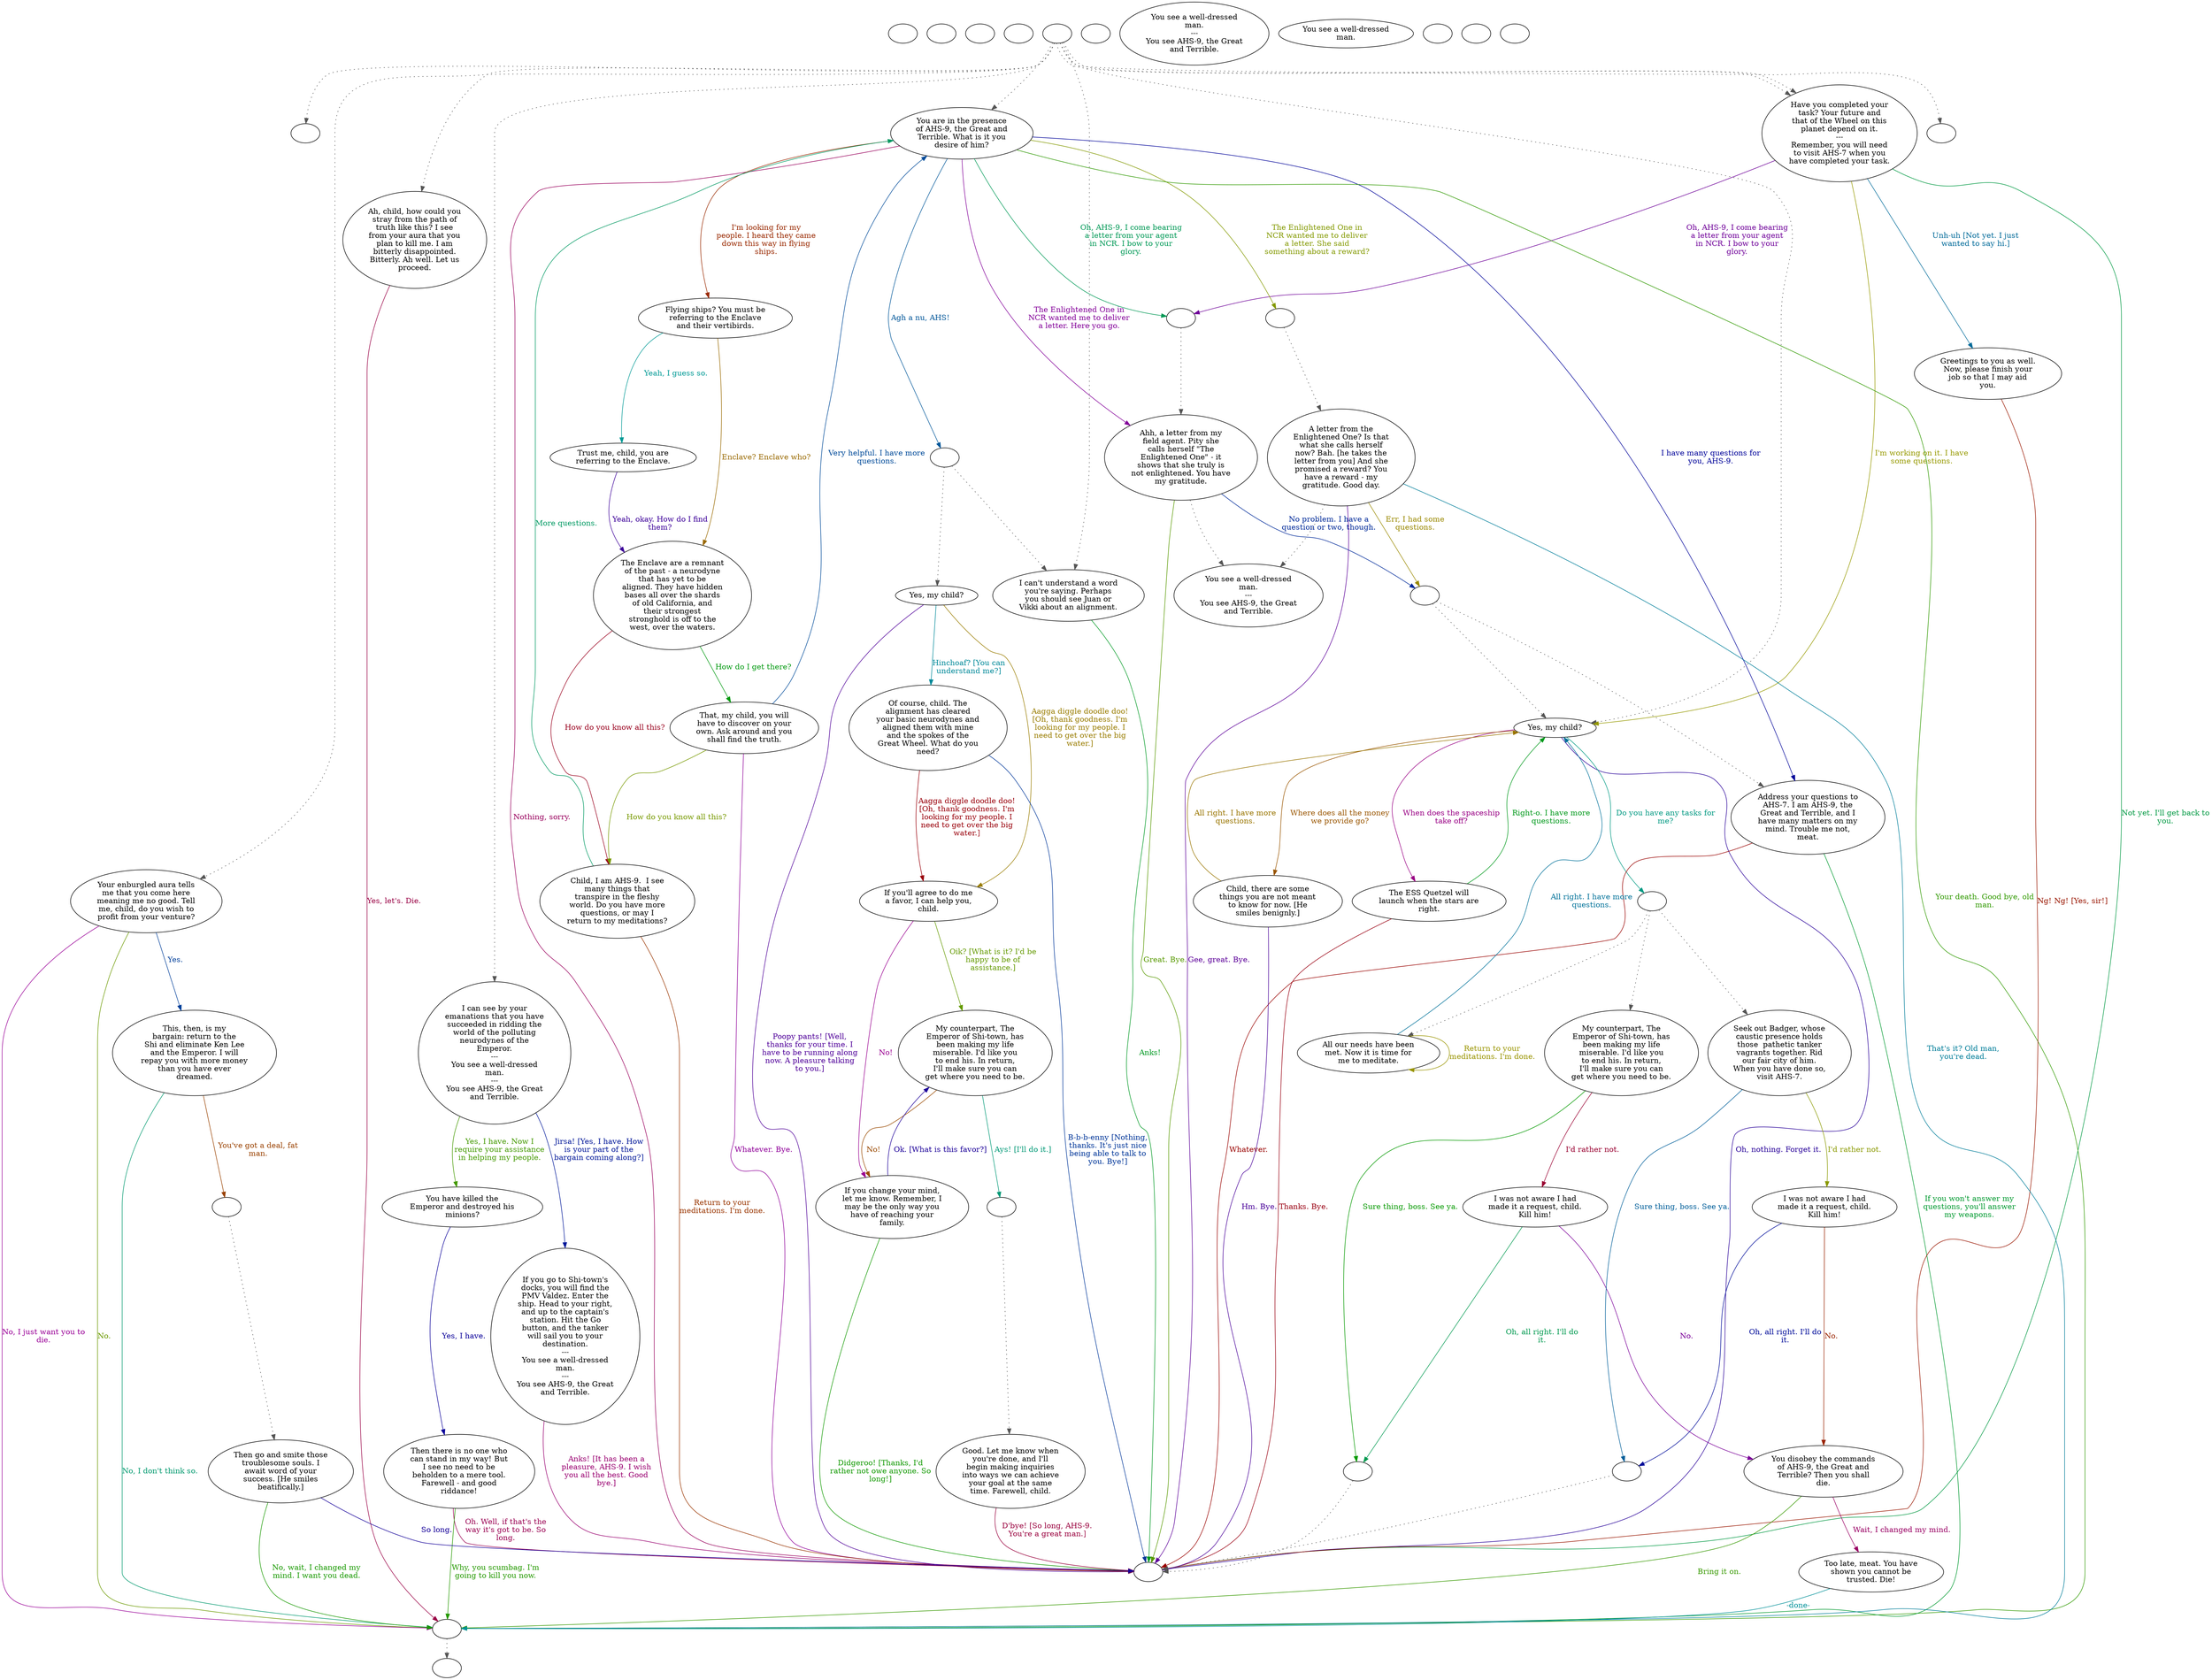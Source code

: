 digraph fcoz9 {
  "checkPartyMembersNearDoor" [style=filled       fillcolor="#FFFFFF"       color="#000000"]
  "checkPartyMembersNearDoor" [label=""]
  "start" [style=filled       fillcolor="#FFFFFF"       color="#000000"]
  "start" [label=""]
  "critter_p_proc" [style=filled       fillcolor="#FFFFFF"       color="#000000"]
  "critter_p_proc" [label=""]
  "pickup_p_proc" [style=filled       fillcolor="#FFFFFF"       color="#000000"]
  "pickup_p_proc" [label=""]
  "talk_p_proc" [style=filled       fillcolor="#FFFFFF"       color="#000000"]
  "talk_p_proc" -> "Node001" [style=dotted color="#555555"]
  "talk_p_proc" -> "Node032" [style=dotted color="#555555"]
  "talk_p_proc" -> "Node035" [style=dotted color="#555555"]
  "talk_p_proc" -> "Node010" [style=dotted color="#555555"]
  "talk_p_proc" -> "Node012" [style=dotted color="#555555"]
  "talk_p_proc" -> "Node004" [style=dotted color="#555555"]
  "talk_p_proc" -> "Node024" [style=dotted color="#555555"]
  "talk_p_proc" -> "Node010" [style=dotted color="#555555"]
  "talk_p_proc" -> "Node002" [style=dotted color="#555555"]
  "talk_p_proc" -> "doCallGuards" [style=dotted color="#555555"]
  "talk_p_proc" [label=""]
  "destroy_p_proc" [style=filled       fillcolor="#FFFFFF"       color="#000000"]
  "destroy_p_proc" [label=""]
  "look_at_p_proc" [style=filled       fillcolor="#FFFFFF"       color="#000000"]
  "look_at_p_proc" [label="You see a well-dressed\nman.\n---\nYou see AHS-9, the Great\nand Terrible."]
  "description_p_proc" [style=filled       fillcolor="#FFFFFF"       color="#000000"]
  "description_p_proc" [label="You see a well-dressed\nman."]
  "use_skill_on_p_proc" [style=filled       fillcolor="#FFFFFF"       color="#000000"]
  "use_skill_on_p_proc" [label=""]
  "damage_p_proc" [style=filled       fillcolor="#FFFFFF"       color="#000000"]
  "damage_p_proc" [label=""]
  "map_enter_p_proc" [style=filled       fillcolor="#FFFFFF"       color="#000000"]
  "map_enter_p_proc" [label=""]
  "Node998" [style=filled       fillcolor="#FFFFFF"       color="#000000"]
  "Node998" [label=""]
  "Node999" [style=filled       fillcolor="#FFFFFF"       color="#000000"]
  "Node999" [label=""]
  "Node001" [style=filled       fillcolor="#FFFFFF"       color="#000000"]
  "Node001" [label=""]
  "Node002" [style=filled       fillcolor="#FFFFFF"       color="#000000"]
  "Node002" [label="You are in the presence\nof AHS-9, the Great and\nTerrible. What is it you\ndesire of him?"]
  "Node002" -> "Node34" [label="Agh a nu, AHS!" color="#005699" fontcolor="#005699"]
  "Node002" -> "Node21a" [label="The Enlightened One in\nNCR wanted me to deliver\na letter. She said\nsomething about a reward?" color="#839900" fontcolor="#839900"]
  "Node002" -> "Node023" [label="The Enlightened One in\nNCR wanted me to deliver\na letter. Here you go." color="#830099" fontcolor="#830099"]
  "Node002" -> "Node23a" [label="Oh, AHS-9, I come bearing\na letter from your agent\nin NCR. I bow to your\nglory." color="#009956" fontcolor="#009956"]
  "Node002" -> "Node014" [label="I'm looking for my\npeople. I heard they came\ndown this way in flying\nships." color="#992900" fontcolor="#992900"]
  "Node002" -> "Node022" [label="I have many questions for\nyou, AHS-9." color="#000399" fontcolor="#000399"]
  "Node002" -> "Node998a" [label="Your death. Good bye, old\nman." color="#309900" fontcolor="#309900"]
  "Node002" -> "Node999" [label="Nothing, sorry." color="#99005D" fontcolor="#99005D"]
  "Node003" [style=filled       fillcolor="#FFFFFF"       color="#000000"]
  "Node003" [label="Yes, my child?"]
  "Node003" -> "Node005" [label="Hinchoaf? [You can\nunderstand me?]" color="#008999" fontcolor="#008999"]
  "Node003" -> "Node006" [label="Aagga diggle doodle doo!\n[Oh, thank goodness. I'm\nlooking for my people. I\nneed to get over the big\nwater.]" color="#997C00" fontcolor="#997C00"]
  "Node003" -> "Node999" [label="Poopy pants! [Well,\nthanks for your time. I\nhave to be running along\nnow. A pleasure talking\nto you.]" color="#4F0099" fontcolor="#4F0099"]
  "Node004" [style=filled       fillcolor="#FFFFFF"       color="#000000"]
  "Node004" [label="I can't understand a word\nyou're saying. Perhaps\nyou should see Juan or\nVikki about an alignment."]
  "Node004" -> "Node999" [label="Anks!" color="#009923" fontcolor="#009923"]
  "Node005" [style=filled       fillcolor="#FFFFFF"       color="#000000"]
  "Node005" [label="Of course, child. The\nalignment has cleared\nyour basic neurodynes and\naligned them with mine\nand the spokes of the\nGreat Wheel. What do you\nneed?"]
  "Node005" -> "Node006" [label="Aagga diggle doodle doo!\n[Oh, thank goodness. I'm\nlooking for my people. I\nneed to get over the big\nwater.]" color="#99000A" fontcolor="#99000A"]
  "Node005" -> "Node999" [label="B-b-b-enny [Nothing,\nthanks. It's just nice\nbeing able to talk to\nyou. Bye!]" color="#003699" fontcolor="#003699"]
  "Node006" [style=filled       fillcolor="#FFFFFF"       color="#000000"]
  "Node006" [label="If you'll agree to do me\na favor, I can help you,\nchild."]
  "Node006" -> "Node007" [label="Oik? [What is it? I'd be\nhappy to be of\nassistance.]" color="#639900" fontcolor="#639900"]
  "Node006" -> "Node008" [label="No!" color="#990090" fontcolor="#990090"]
  "Node007" [style=filled       fillcolor="#FFFFFF"       color="#000000"]
  "Node007" [label="My counterpart, The\nEmperor of Shi-town, has\nbeen making my life\nmiserable. I'd like you\nto end his. In return,\nI'll make sure you can\nget where you need to be."]
  "Node007" -> "Node009a" [label="Ays! [I'll do it.]" color="#009976" fontcolor="#009976"]
  "Node007" -> "Node008" [label="No!" color="#994900" fontcolor="#994900"]
  "Node008" [style=filled       fillcolor="#FFFFFF"       color="#000000"]
  "Node008" [label="If you change your mind,\nlet me know. Remember, I\nmay be the only way you\nhave of reaching your\nfamily."]
  "Node008" -> "Node007" [label="Ok. [What is this favor?]" color="#1C0099" fontcolor="#1C0099"]
  "Node008" -> "Node999" [label="Didgeroo! [Thanks, I'd\nrather not owe anyone. So\nlong!]" color="#109900" fontcolor="#109900"]
  "Node009" [style=filled       fillcolor="#FFFFFF"       color="#000000"]
  "Node009" [label="Good. Let me know when\nyou're done, and I'll\nbegin making inquiries\ninto ways we can achieve\nyour goal at the same\ntime. Farewell, child."]
  "Node009" -> "Node999" [label="D'bye! [So long, AHS-9.\nYou're a great man.]" color="#99003D" fontcolor="#99003D"]
  "Node010" [style=filled       fillcolor="#FFFFFF"       color="#000000"]
  "Node010" [label="Have you completed your\ntask? Your future and\nthat of the Wheel on this\nplanet depend on it.\n---\nRemember, you will need\nto visit AHS-7 when you\nhave completed your task."]
  "Node010" -> "Node011" [label="Unh-uh [Not yet. I just\nwanted to say hi.]" color="#006A99" fontcolor="#006A99"]
  "Node010" -> "Node024" [label="I'm working on it. I have\nsome questions." color="#969900" fontcolor="#969900"]
  "Node010" -> "Node23a" [label="Oh, AHS-9, I come bearing\na letter from your agent\nin NCR. I bow to your\nglory." color="#6F0099" fontcolor="#6F0099"]
  "Node010" -> "Node999" [label="Not yet. I'll get back to\nyou." color="#009942" fontcolor="#009942"]
  "Node011" [style=filled       fillcolor="#FFFFFF"       color="#000000"]
  "Node011" [label="Greetings to you as well.\nNow, please finish your\njob so that I may aid\nyou."]
  "Node011" -> "Node999" [label="Ng! Ng! [Yes, sir!]" color="#991600" fontcolor="#991600"]
  "Node012" [style=filled       fillcolor="#FFFFFF"       color="#000000"]
  "Node012" [label="I can see by your\nemanations that you have\nsucceeded in ridding the\nworld of the polluting\nneurodynes of the\nEmperor.\n---\nYou see a well-dressed\nman.\n---\nYou see AHS-9, the Great\nand Terrible."]
  "Node012" -> "Node013" [label="Jirsa! [Yes, I have. How\nis your part of the\nbargain coming along?]" color="#001799" fontcolor="#001799"]
  "Node012" -> "Node019" [label="Yes, I have. Now I\nrequire your assistance\nin helping my people." color="#439900" fontcolor="#439900"]
  "Node013" [style=filled       fillcolor="#FFFFFF"       color="#000000"]
  "Node013" [label="If you go to Shi-town's\ndocks, you will find the\nPMV Valdez. Enter the\nship. Head to your right,\nand up to the captain's\nstation. Hit the Go\nbutton, and the tanker\nwill sail you to your\ndestination.\n---\nYou see a well-dressed\nman.\n---\nYou see AHS-9, the Great\nand Terrible."]
  "Node013" -> "Node999" [label="Anks! [It has been a\npleasure, AHS-9. I wish\nyou all the best. Good\nbye.]" color="#990070" fontcolor="#990070"]
  "Node014" [style=filled       fillcolor="#FFFFFF"       color="#000000"]
  "Node014" [label="Flying ships? You must be\nreferring to the Enclave\nand their vertibirds."]
  "Node014" -> "Node015" [label="Yeah, I guess so." color="#009995" fontcolor="#009995"]
  "Node014" -> "Node016" [label="Enclave? Enclave who?" color="#996900" fontcolor="#996900"]
  "Node015" [style=filled       fillcolor="#FFFFFF"       color="#000000"]
  "Node015" [label="Trust me, child, you are\nreferring to the Enclave."]
  "Node015" -> "Node016" [label="Yeah, okay. How do I find\nthem?" color="#3C0099" fontcolor="#3C0099"]
  "Node016" [style=filled       fillcolor="#FFFFFF"       color="#000000"]
  "Node016" [label="The Enclave are a remnant\nof the past - a neurodyne\nthat has yet to be\naligned. They have hidden\nbases all over the shards\nof old California, and\ntheir strongest\nstronghold is off to the\nwest, over the waters."]
  "Node016" -> "Node017" [label="How do I get there?" color="#00990F" fontcolor="#00990F"]
  "Node016" -> "Node018" [label="How do you know all this?" color="#99001D" fontcolor="#99001D"]
  "Node017" [style=filled       fillcolor="#FFFFFF"       color="#000000"]
  "Node017" [label="That, my child, you will\nhave to discover on your\nown. Ask around and you\nshall find the truth."]
  "Node017" -> "Node002" [label="Very helpful. I have more\nquestions." color="#004A99" fontcolor="#004A99"]
  "Node017" -> "Node018" [label="How do you know all this?" color="#779900" fontcolor="#779900"]
  "Node017" -> "Node999" [label="Whatever. Bye." color="#8F0099" fontcolor="#8F0099"]
  "Node018" [style=filled       fillcolor="#FFFFFF"       color="#000000"]
  "Node018" [label="Child, I am AHS-9.  I see\nmany things that\ntranspire in the fleshy\nworld. Do you have more\nquestions, or may I\nreturn to my meditations?"]
  "Node018" -> "Node002" [label="More questions." color="#009962" fontcolor="#009962"]
  "Node018" -> "Node999" [label="Return to your\nmeditations. I'm done." color="#993500" fontcolor="#993500"]
  "Node019" [style=filled       fillcolor="#FFFFFF"       color="#000000"]
  "Node019" [label="You have killed the\nEmperor and destroyed his\nminions?"]
  "Node019" -> "Node020" [label="Yes, I have." color="#090099" fontcolor="#090099"]
  "Node020" [style=filled       fillcolor="#FFFFFF"       color="#000000"]
  "Node020" [label="Then there is no one who\ncan stand in my way! But\nI see no need to be\nbeholden to a mere tool.\nFarewell - and good\nriddance!"]
  "Node020" -> "Node998a" [label="Why, you scumbag. I'm\ngoing to kill you now." color="#249900" fontcolor="#249900"]
  "Node020" -> "Node999" [label="Oh. Well, if that's the\nway it's got to be. So\nlong." color="#990051" fontcolor="#990051"]
  "Node021" [style=filled       fillcolor="#FFFFFF"       color="#000000"]
  "Node021" -> "TakeLetter" [style=dotted color="#555555"]
  "Node021" [label="A letter from the\nEnlightened One? Is that\nwhat she calls herself\nnow? Bah. [he takes the\nletter from you] And she\npromised a reward? You\nhave a reward - my\ngratitude. Good day."]
  "Node021" -> "Node998a" [label="That's it? Old man,\nyou're dead." color="#007D99" fontcolor="#007D99"]
  "Node021" -> "Node2224" [label="Err, I had some\nquestions." color="#998800" fontcolor="#998800"]
  "Node021" -> "Node999" [label="Gee, great. Bye." color="#5C0099" fontcolor="#5C0099"]
  "Node022" [style=filled       fillcolor="#FFFFFF"       color="#000000"]
  "Node022" [label="Address your questions to\nAHS-7. I am AHS-9, the\nGreat and Terrible, and I\nhave many matters on my\nmind. Trouble me not,\nmeat."]
  "Node022" -> "Node998a" [label="If you won't answer my\nquestions, you'll answer\nmy weapons." color="#00992F" fontcolor="#00992F"]
  "Node022" -> "Node999" [label="Whatever." color="#990200" fontcolor="#990200"]
  "Node023" [style=filled       fillcolor="#FFFFFF"       color="#000000"]
  "Node023" -> "TakeLetter" [style=dotted color="#555555"]
  "Node023" [label="Ahh, a letter from my\nfield agent. Pity she\ncalls herself \"The\nEnlightened One\" - it\nshows that she truly is\nnot enlightened. You have\nmy gratitude."]
  "Node023" -> "Node2224" [label="No problem. I have a\nquestion or two, though." color="#002A99" fontcolor="#002A99"]
  "Node023" -> "Node999" [label="Great. Bye." color="#579900" fontcolor="#579900"]
  "Node024" [style=filled       fillcolor="#FFFFFF"       color="#000000"]
  "Node024" [label="Yes, my child?"]
  "Node024" -> "Node031" [label="When does the spaceship\ntake off?" color="#990084" fontcolor="#990084"]
  "Node024" -> "Node2526" [label="Do you have any tasks for\nme?" color="#009982" fontcolor="#009982"]
  "Node024" -> "Node030" [label="Where does all the money\nwe provide go?" color="#995500" fontcolor="#995500"]
  "Node024" -> "Node999" [label="Oh, nothing. Forget it." color="#280099" fontcolor="#280099"]
  "Node025" [style=filled       fillcolor="#FFFFFF"       color="#000000"]
  "Node025" [label="My counterpart, The\nEmperor of Shi-town, has\nbeen making my life\nmiserable. I'd like you\nto end his. In return,\nI'll make sure you can\nget where you need to be."]
  "Node025" -> "NodeRecruit" [label="Sure thing, boss. See ya." color="#049900" fontcolor="#049900"]
  "Node025" -> "Node027a" [label="I'd rather not." color="#990031" fontcolor="#990031"]
  "Node026" [style=filled       fillcolor="#FFFFFF"       color="#000000"]
  "Node026" [label="Seek out Badger, whose\ncaustic presence holds\nthose  pathetic tanker\nvagrants together. Rid\nour fair city of him.\nWhen you have done so,\nvisit AHS-7."]
  "Node026" -> "NodeBadger" [label="Sure thing, boss. See ya." color="#005E99" fontcolor="#005E99"]
  "Node026" -> "Node027b" [label="I'd rather not." color="#8A9900" fontcolor="#8A9900"]
  "Node027a" [style=filled       fillcolor="#FFFFFF"       color="#000000"]
  "Node027a" [label="I was not aware I had\nmade it a request, child.\nKill him!"]
  "Node027a" -> "Node028" [label="No." color="#7B0099" fontcolor="#7B0099"]
  "Node027a" -> "NodeRecruit" [label="Oh, all right. I'll do\nit." color="#00994F" fontcolor="#00994F"]
  "Node027b" [style=filled       fillcolor="#FFFFFF"       color="#000000"]
  "Node027b" [label="I was not aware I had\nmade it a request, child.\nKill him!"]
  "Node027b" -> "Node028" [label="No." color="#992200" fontcolor="#992200"]
  "Node027b" -> "NodeBadger" [label="Oh, all right. I'll do\nit." color="#000B99" fontcolor="#000B99"]
  "Node028" [style=filled       fillcolor="#FFFFFF"       color="#000000"]
  "Node028" [label="You disobey the commands\nof AHS-9, the Great and\nTerrible? Then you shall\ndie."]
  "Node028" -> "Node998a" [label="Bring it on." color="#379900" fontcolor="#379900"]
  "Node028" -> "Node029" [label="Wait, I changed my mind." color="#990064" fontcolor="#990064"]
  "Node029" [style=filled       fillcolor="#FFFFFF"       color="#000000"]
  "Node029" [label="Too late, meat. You have\nshown you cannot be\ntrusted. Die!"]
  "Node029" -> "Node998a" [label="-done-" color="#009199" fontcolor="#009199"]
  "Node030" [style=filled       fillcolor="#FFFFFF"       color="#000000"]
  "Node030" [label="Child, there are some\nthings you are not meant\nto know for now. [He\nsmiles benignly.]"]
  "Node030" -> "Node024" [label="All right. I have more\nquestions." color="#997500" fontcolor="#997500"]
  "Node030" -> "Node999" [label="Hm. Bye." color="#480099" fontcolor="#480099"]
  "Node031" [style=filled       fillcolor="#FFFFFF"       color="#000000"]
  "Node031" [label="The ESS Quetzel will\nlaunch when the stars are\nright."]
  "Node031" -> "Node024" [label="Right-o. I have more\nquestions." color="#00991B" fontcolor="#00991B"]
  "Node031" -> "Node999" [label="Thanks. Bye." color="#990011" fontcolor="#990011"]
  "Node032" [style=filled       fillcolor="#FFFFFF"       color="#000000"]
  "Node032" [label="Your enburgled aura tells\nme that you come here\nmeaning me no good. Tell\nme, child, do you wish to\nprofit from your venture?"]
  "Node032" -> "Node033" [label="Yes." color="#003E99" fontcolor="#003E99"]
  "Node032" -> "Node998a" [label="No." color="#6B9900" fontcolor="#6B9900"]
  "Node032" -> "Node998a" [label="No, I just want you to\ndie." color="#990097" fontcolor="#990097"]
  "Node033" [style=filled       fillcolor="#FFFFFF"       color="#000000"]
  "Node033" [label="This, then, is my\nbargain: return to the\nShi and eliminate Ken Lee\nand the Emperor. I will\nrepay you with more money\nthan you have ever\ndreamed."]
  "Node033" -> "Node998a" [label="No, I don't think so." color="#00996E" fontcolor="#00996E"]
  "Node033" -> "Node034a" [label="You've got a deal, fat\nman." color="#994100" fontcolor="#994100"]
  "Node034" [style=filled       fillcolor="#FFFFFF"       color="#000000"]
  "Node034" [label="Then go and smite those\ntroublesome souls. I\nawait word of your\nsuccess. [He smiles\nbeatifically.]"]
  "Node034" -> "Node999" [label="So long." color="#150099" fontcolor="#150099"]
  "Node034" -> "Node998a" [label="No, wait, I changed my\nmind. I want you dead." color="#189900" fontcolor="#189900"]
  "Node035" [style=filled       fillcolor="#FFFFFF"       color="#000000"]
  "Node035" [label="Ah, child, how could you\nstray from the path of\ntruth like this? I see\nfrom your aura that you\nplan to kill me. I am\nbitterly disappointed.\nBitterly. Ah well. Let us\nproceed."]
  "Node035" -> "Node998a" [label="Yes, let's. Die." color="#990044" fontcolor="#990044"]
  "Node036" [style=filled       fillcolor="#FFFFFF"       color="#000000"]
  "Node036" [label="All our needs have been\nmet. Now it is time for\nme to meditate."]
  "Node036" -> "Node024" [label="All right. I have more\nquestions." color="#007199" fontcolor="#007199"]
  "Node036" -> "Node036" [label="Return to your\nmeditations. I'm done." color="#999400" fontcolor="#999400"]
  "doCallGuards" [style=filled       fillcolor="#FFFFFF"       color="#000000"]
  "doCallGuards" [label=""]
  "Node34" [style=filled       fillcolor="#FFFFFF"       color="#000000"]
  "Node34" -> "Node003" [style=dotted color="#555555"]
  "Node34" -> "Node004" [style=dotted color="#555555"]
  "Node34" [label=""]
  "Node21a" [style=filled       fillcolor="#FFFFFF"       color="#000000"]
  "Node21a" -> "Node021" [style=dotted color="#555555"]
  "Node21a" [label=""]
  "Node23a" [style=filled       fillcolor="#FFFFFF"       color="#000000"]
  "Node23a" -> "Node023" [style=dotted color="#555555"]
  "Node23a" [label=""]
  "Node998a" [style=filled       fillcolor="#FFFFFF"       color="#000000"]
  "Node998a" -> "Node998" [style=dotted color="#555555"]
  "Node998a" [label=""]
  "Node009a" [style=filled       fillcolor="#FFFFFF"       color="#000000"]
  "Node009a" -> "Node009" [style=dotted color="#555555"]
  "Node009a" [label=""]
  "TakeLetter" [style=filled       fillcolor="#FFFFFF"       color="#000000"]
  "TakeLetter" [label="You see a well-dressed\nman.\n---\nYou see AHS-9, the Great\nand Terrible."]
  "Node2224" [style=filled       fillcolor="#FFFFFF"       color="#000000"]
  "Node2224" -> "Node022" [style=dotted color="#555555"]
  "Node2224" -> "Node024" [style=dotted color="#555555"]
  "Node2224" [label=""]
  "Node2526" [style=filled       fillcolor="#FFFFFF"       color="#000000"]
  "Node2526" -> "Node026" [style=dotted color="#555555"]
  "Node2526" -> "Node025" [style=dotted color="#555555"]
  "Node2526" -> "Node036" [style=dotted color="#555555"]
  "Node2526" [label=""]
  "NodeRecruit" [style=filled       fillcolor="#FFFFFF"       color="#000000"]
  "NodeRecruit" -> "Node999" [style=dotted color="#555555"]
  "NodeRecruit" [label=""]
  "NodeBadger" [style=filled       fillcolor="#FFFFFF"       color="#000000"]
  "NodeBadger" -> "Node999" [style=dotted color="#555555"]
  "NodeBadger" [label=""]
  "Node034a" [style=filled       fillcolor="#FFFFFF"       color="#000000"]
  "Node034a" -> "Node034" [style=dotted color="#555555"]
  "Node034a" [label=""]
}